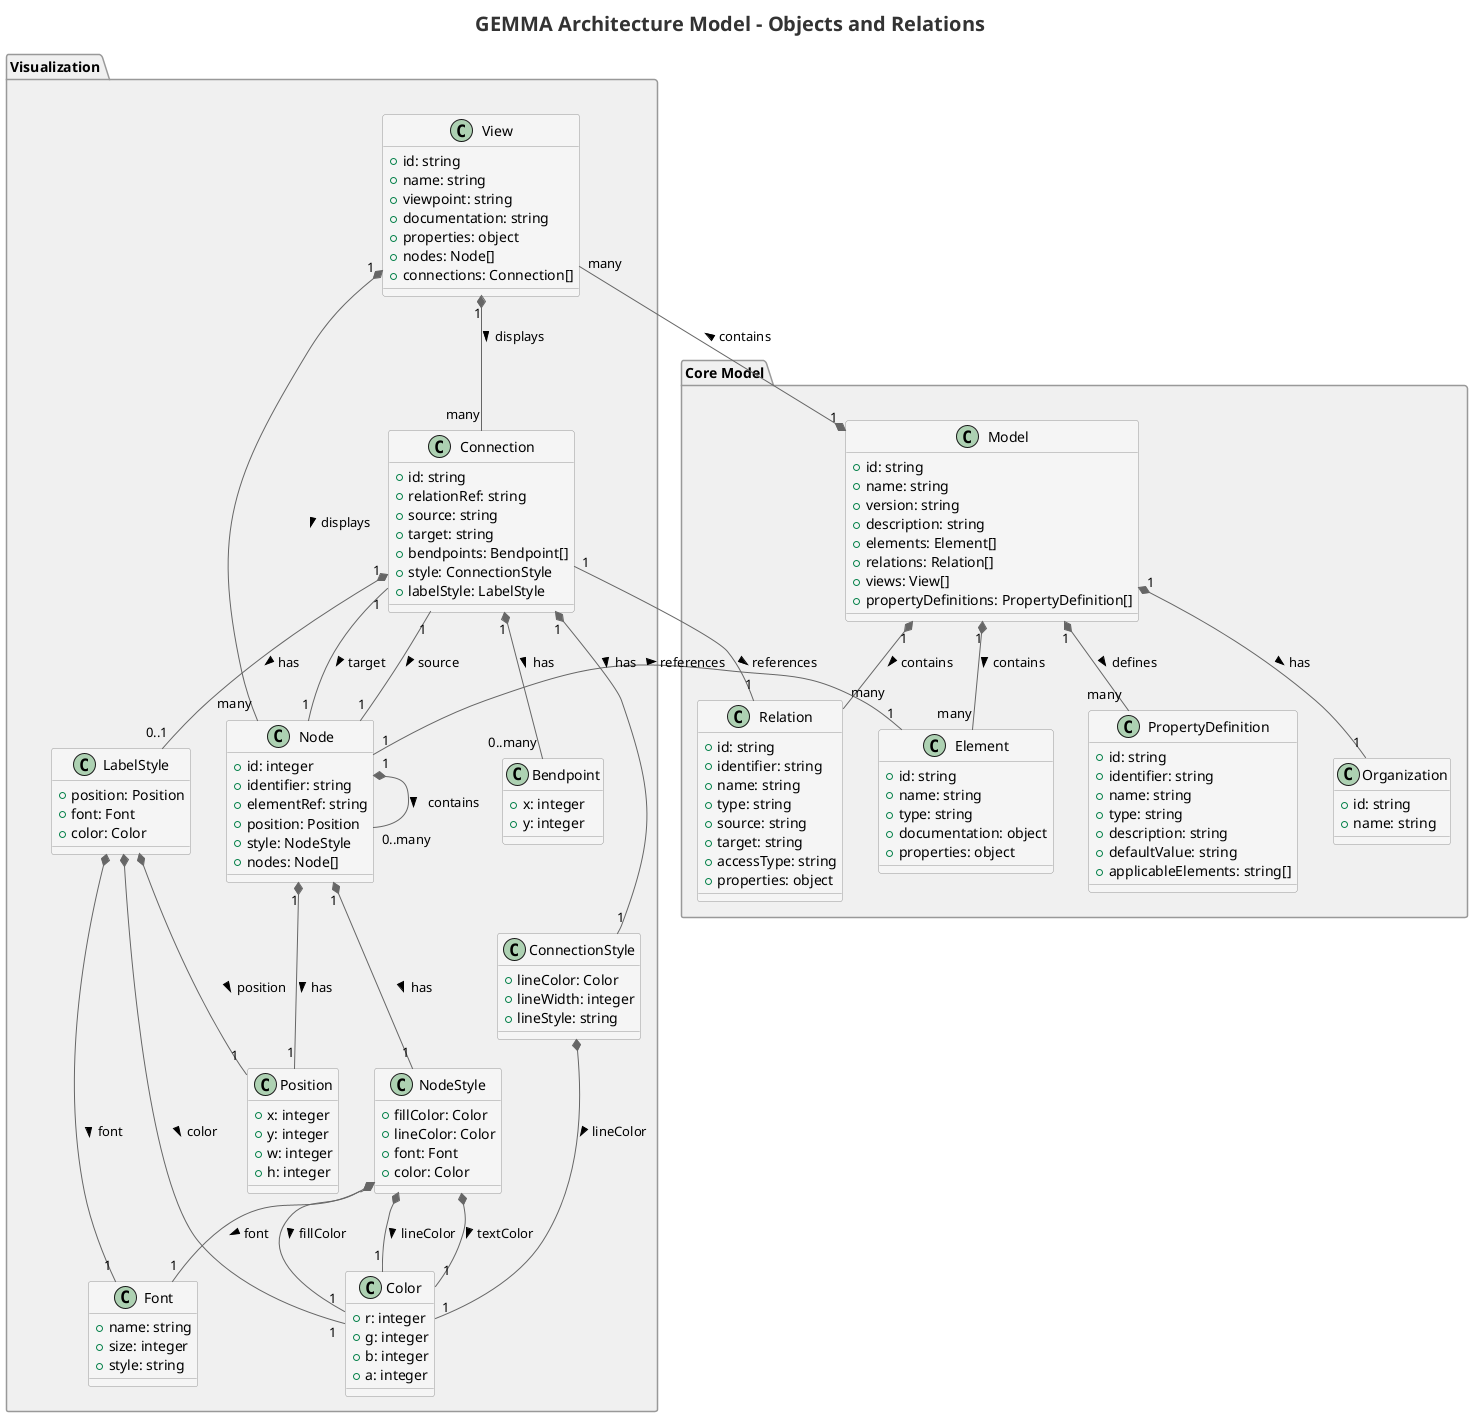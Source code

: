 @startuml "GEMMA Architecture Model"

' Style definitions
skinparam backgroundColor white
skinparam classBackgroundColor #f5f5f5
skinparam classBorderColor #999999
skinparam arrowColor #666666
skinparam packageBackgroundColor #f0f0f0
skinparam packageBorderColor #999999
skinparam titleFontSize 20
skinparam titleFontColor #333333

title "GEMMA Architecture Model - Objects and Relations"

package "Core Model" {
  class Model {
    +id: string
    +name: string
    +version: string
    +description: string
    +elements: Element[]
    +relations: Relation[]
    +views: View[]
    +propertyDefinitions: PropertyDefinition[]
  }

  class Organization {
    +id: string
    +name: string
  }

  class Element {
    +id: string
    +name: string
    +type: string
    +documentation: object
    +properties: object
  }

  class Relation {
    +id: string
    +identifier: string
    +name: string
    +type: string
    +source: string
    +target: string
    +accessType: string
    +properties: object
  }

  class PropertyDefinition {
    +id: string
    +identifier: string
    +name: string
    +type: string
    +description: string
    +defaultValue: string
    +applicableElements: string[]
  }
}

package "Visualization" {
  class View {
    +id: string
    +name: string
    +viewpoint: string
    +documentation: string
    +properties: object
    +nodes: Node[]
    +connections: Connection[]
  }

  class Node {
    +id: integer
    +identifier: string
    +elementRef: string
    +position: Position
    +style: NodeStyle
    +nodes: Node[]
  }

  class Connection {
    +id: string
    +relationRef: string
    +source: string
    +target: string
    +bendpoints: Bendpoint[]
    +style: ConnectionStyle
    +labelStyle: LabelStyle
  }

  class Position {
    +x: integer
    +y: integer
    +w: integer
    +h: integer
  }

  class NodeStyle {
    +fillColor: Color
    +lineColor: Color
    +font: Font
    +color: Color
  }

  class ConnectionStyle {
    +lineColor: Color
    +lineWidth: integer
    +lineStyle: string
  }

  class LabelStyle {
    +position: Position
    +font: Font
    +color: Color
  }

  class Color {
    +r: integer
    +g: integer
    +b: integer
    +a: integer
  }

  class Font {
    +name: string
    +size: integer
    +style: string
  }

  class Bendpoint {
    +x: integer
    +y: integer
  }
}

' Relationships
Model "1" *-- "1" Organization : has >
Model "1" *-- "many" Element : contains >
Model "1" *-- "many" Relation : contains >
Model "1" *-- "many" View : contains >
Model "1" *-- "many" PropertyDefinition : defines >

View "1" *-- "many" Node : displays >
View "1" *-- "many" Connection : displays >

Node "1" *-- "0..many" Node : contains >
Node "1" *-- "1" Position : has >
Node "1" *-- "1" NodeStyle : has >
Node "1" -- "1" Element : references >

Connection "1" *-- "0..many" Bendpoint : has >
Connection "1" *-- "1" ConnectionStyle : has >
Connection "1" *-- "0..1" LabelStyle : has >
Connection "1" -- "1" Relation : references >
Connection "1" -- "1" Node : source >
Connection "1" -- "1" Node : target >

NodeStyle *-- "1" Color : fillColor >
NodeStyle *-- "1" Color : lineColor >
NodeStyle *-- "1" Font : font >
NodeStyle *-- "1" Color : textColor >

ConnectionStyle *-- "1" Color : lineColor >
LabelStyle *-- "1" Position : position >
LabelStyle *-- "1" Font : font >
LabelStyle *-- "1" Color : color >

@enduml 